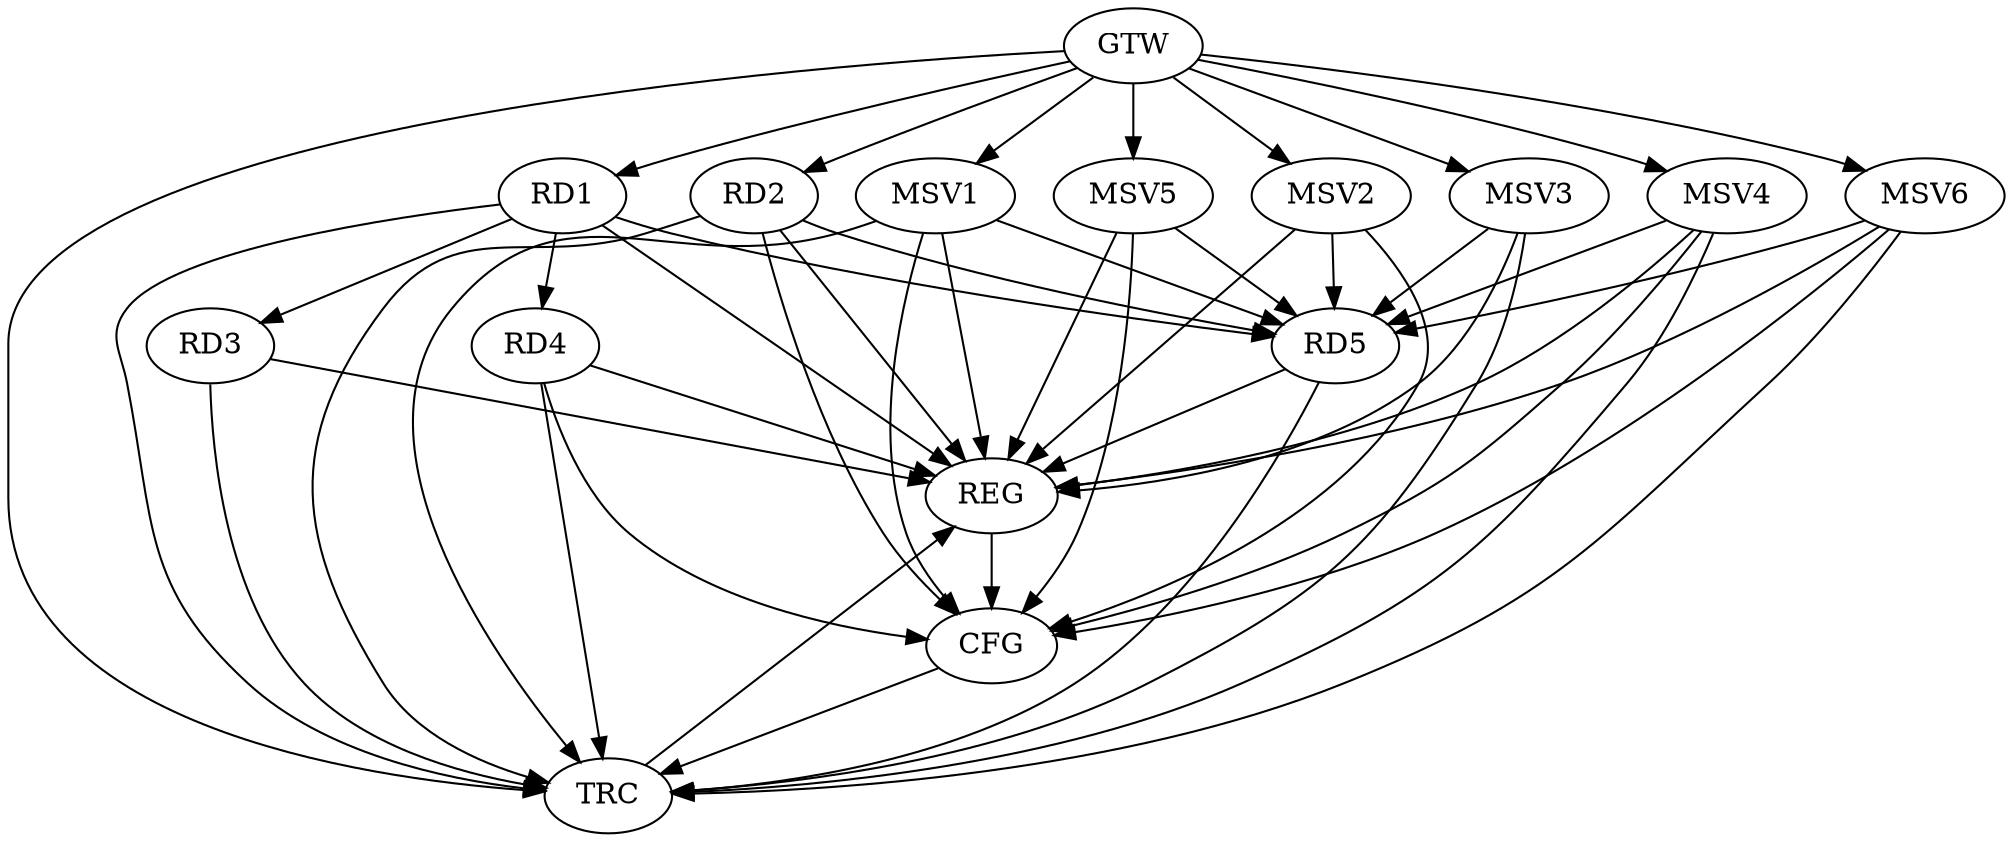 strict digraph G {
  RD1 [ label="RD1" ];
  RD2 [ label="RD2" ];
  RD3 [ label="RD3" ];
  RD4 [ label="RD4" ];
  RD5 [ label="RD5" ];
  GTW [ label="GTW" ];
  REG [ label="REG" ];
  CFG [ label="CFG" ];
  TRC [ label="TRC" ];
  MSV1 [ label="MSV1" ];
  MSV2 [ label="MSV2" ];
  MSV3 [ label="MSV3" ];
  MSV4 [ label="MSV4" ];
  MSV5 [ label="MSV5" ];
  MSV6 [ label="MSV6" ];
  RD1 -> RD3;
  RD1 -> RD4;
  RD1 -> RD5;
  RD2 -> RD5;
  GTW -> RD1;
  GTW -> RD2;
  RD1 -> REG;
  RD2 -> REG;
  RD3 -> REG;
  RD4 -> REG;
  RD5 -> REG;
  RD2 -> CFG;
  RD4 -> CFG;
  REG -> CFG;
  RD1 -> TRC;
  RD2 -> TRC;
  RD3 -> TRC;
  RD4 -> TRC;
  RD5 -> TRC;
  GTW -> TRC;
  CFG -> TRC;
  TRC -> REG;
  MSV1 -> RD5;
  GTW -> MSV1;
  MSV1 -> REG;
  MSV1 -> TRC;
  MSV1 -> CFG;
  MSV2 -> RD5;
  GTW -> MSV2;
  MSV2 -> REG;
  MSV2 -> CFG;
  MSV3 -> RD5;
  GTW -> MSV3;
  MSV3 -> REG;
  MSV3 -> TRC;
  MSV4 -> RD5;
  GTW -> MSV4;
  MSV4 -> REG;
  MSV4 -> TRC;
  MSV4 -> CFG;
  MSV5 -> RD5;
  GTW -> MSV5;
  MSV5 -> REG;
  MSV5 -> CFG;
  MSV6 -> RD5;
  GTW -> MSV6;
  MSV6 -> REG;
  MSV6 -> TRC;
  MSV6 -> CFG;
}
